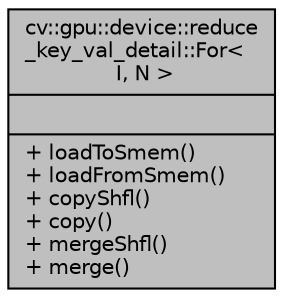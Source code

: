 digraph "cv::gpu::device::reduce_key_val_detail::For&lt; I, N &gt;"
{
 // LATEX_PDF_SIZE
  edge [fontname="Helvetica",fontsize="10",labelfontname="Helvetica",labelfontsize="10"];
  node [fontname="Helvetica",fontsize="10",shape=record];
  Node1 [label="{cv::gpu::device::reduce\l_key_val_detail::For\<\l I, N \>\n||+ loadToSmem()\l+ loadFromSmem()\l+ copyShfl()\l+ copy()\l+ mergeShfl()\l+ merge()\l}",height=0.2,width=0.4,color="black", fillcolor="grey75", style="filled", fontcolor="black",tooltip=" "];
}
